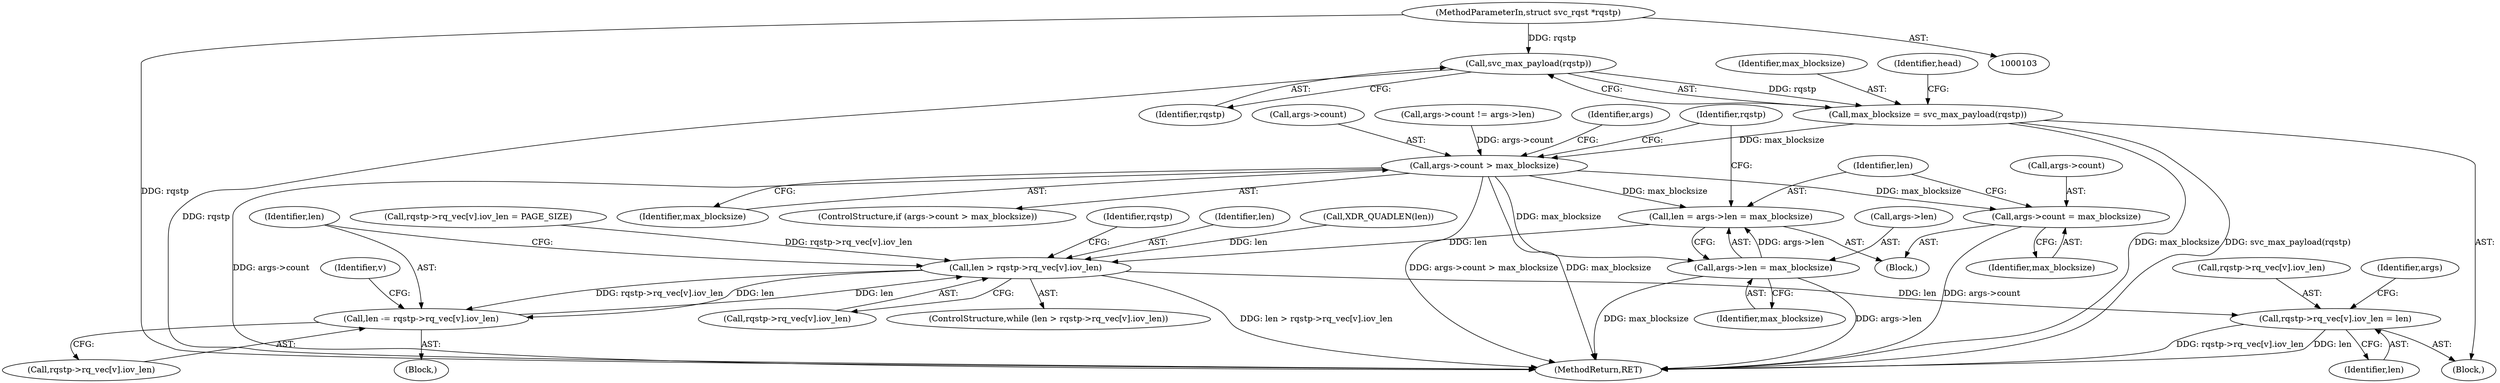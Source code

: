 digraph "0_linux_13bf9fbff0e5e099e2b6f003a0ab8ae145436309_0@pointer" {
"1000115" [label="(Call,svc_max_payload(rqstp))"];
"1000104" [label="(MethodParameterIn,struct svc_rqst *rqstp)"];
"1000113" [label="(Call,max_blocksize = svc_max_payload(rqstp))"];
"1000240" [label="(Call,args->count > max_blocksize)"];
"1000246" [label="(Call,args->count = max_blocksize)"];
"1000251" [label="(Call,len = args->len = max_blocksize)"];
"1000286" [label="(Call,len > rqstp->rq_vec[v].iov_len)"];
"1000296" [label="(Call,len -= rqstp->rq_vec[v].iov_len)"];
"1000330" [label="(Call,rqstp->rq_vec[v].iov_len = len)"];
"1000253" [label="(Call,args->len = max_blocksize)"];
"1000285" [label="(ControlStructure,while (len > rqstp->rq_vec[v].iov_len))"];
"1000348" [label="(MethodReturn,RET)"];
"1000250" [label="(Identifier,max_blocksize)"];
"1000287" [label="(Identifier,len)"];
"1000330" [label="(Call,rqstp->rq_vec[v].iov_len = len)"];
"1000321" [label="(Call,rqstp->rq_vec[v].iov_len = PAGE_SIZE)"];
"1000247" [label="(Call,args->count)"];
"1000246" [label="(Call,args->count = max_blocksize)"];
"1000334" [label="(Identifier,rqstp)"];
"1000257" [label="(Identifier,max_blocksize)"];
"1000252" [label="(Identifier,len)"];
"1000297" [label="(Identifier,len)"];
"1000331" [label="(Call,rqstp->rq_vec[v].iov_len)"];
"1000104" [label="(MethodParameterIn,struct svc_rqst *rqstp)"];
"1000248" [label="(Identifier,args)"];
"1000295" [label="(Block,)"];
"1000286" [label="(Call,len > rqstp->rq_vec[v].iov_len)"];
"1000251" [label="(Call,len = args->len = max_blocksize)"];
"1000113" [label="(Call,max_blocksize = svc_max_payload(rqstp))"];
"1000119" [label="(Identifier,head)"];
"1000298" [label="(Call,rqstp->rq_vec[v].iov_len)"];
"1000245" [label="(Block,)"];
"1000341" [label="(Identifier,args)"];
"1000240" [label="(Call,args->count > max_blocksize)"];
"1000107" [label="(Block,)"];
"1000241" [label="(Call,args->count)"];
"1000116" [label="(Identifier,rqstp)"];
"1000253" [label="(Call,args->len = max_blocksize)"];
"1000195" [label="(Call,args->count != args->len)"];
"1000244" [label="(Identifier,max_blocksize)"];
"1000338" [label="(Identifier,len)"];
"1000115" [label="(Call,svc_max_payload(rqstp))"];
"1000306" [label="(Identifier,v)"];
"1000288" [label="(Call,rqstp->rq_vec[v].iov_len)"];
"1000114" [label="(Identifier,max_blocksize)"];
"1000234" [label="(Call,XDR_QUADLEN(len))"];
"1000262" [label="(Identifier,rqstp)"];
"1000239" [label="(ControlStructure,if (args->count > max_blocksize))"];
"1000296" [label="(Call,len -= rqstp->rq_vec[v].iov_len)"];
"1000254" [label="(Call,args->len)"];
"1000115" -> "1000113"  [label="AST: "];
"1000115" -> "1000116"  [label="CFG: "];
"1000116" -> "1000115"  [label="AST: "];
"1000113" -> "1000115"  [label="CFG: "];
"1000115" -> "1000348"  [label="DDG: rqstp"];
"1000115" -> "1000113"  [label="DDG: rqstp"];
"1000104" -> "1000115"  [label="DDG: rqstp"];
"1000104" -> "1000103"  [label="AST: "];
"1000104" -> "1000348"  [label="DDG: rqstp"];
"1000113" -> "1000107"  [label="AST: "];
"1000114" -> "1000113"  [label="AST: "];
"1000119" -> "1000113"  [label="CFG: "];
"1000113" -> "1000348"  [label="DDG: max_blocksize"];
"1000113" -> "1000348"  [label="DDG: svc_max_payload(rqstp)"];
"1000113" -> "1000240"  [label="DDG: max_blocksize"];
"1000240" -> "1000239"  [label="AST: "];
"1000240" -> "1000244"  [label="CFG: "];
"1000241" -> "1000240"  [label="AST: "];
"1000244" -> "1000240"  [label="AST: "];
"1000248" -> "1000240"  [label="CFG: "];
"1000262" -> "1000240"  [label="CFG: "];
"1000240" -> "1000348"  [label="DDG: args->count > max_blocksize"];
"1000240" -> "1000348"  [label="DDG: max_blocksize"];
"1000240" -> "1000348"  [label="DDG: args->count"];
"1000195" -> "1000240"  [label="DDG: args->count"];
"1000240" -> "1000246"  [label="DDG: max_blocksize"];
"1000240" -> "1000251"  [label="DDG: max_blocksize"];
"1000240" -> "1000253"  [label="DDG: max_blocksize"];
"1000246" -> "1000245"  [label="AST: "];
"1000246" -> "1000250"  [label="CFG: "];
"1000247" -> "1000246"  [label="AST: "];
"1000250" -> "1000246"  [label="AST: "];
"1000252" -> "1000246"  [label="CFG: "];
"1000246" -> "1000348"  [label="DDG: args->count"];
"1000251" -> "1000245"  [label="AST: "];
"1000251" -> "1000253"  [label="CFG: "];
"1000252" -> "1000251"  [label="AST: "];
"1000253" -> "1000251"  [label="AST: "];
"1000262" -> "1000251"  [label="CFG: "];
"1000253" -> "1000251"  [label="DDG: args->len"];
"1000251" -> "1000286"  [label="DDG: len"];
"1000286" -> "1000285"  [label="AST: "];
"1000286" -> "1000288"  [label="CFG: "];
"1000287" -> "1000286"  [label="AST: "];
"1000288" -> "1000286"  [label="AST: "];
"1000297" -> "1000286"  [label="CFG: "];
"1000334" -> "1000286"  [label="CFG: "];
"1000286" -> "1000348"  [label="DDG: len > rqstp->rq_vec[v].iov_len"];
"1000234" -> "1000286"  [label="DDG: len"];
"1000296" -> "1000286"  [label="DDG: len"];
"1000321" -> "1000286"  [label="DDG: rqstp->rq_vec[v].iov_len"];
"1000286" -> "1000296"  [label="DDG: rqstp->rq_vec[v].iov_len"];
"1000286" -> "1000296"  [label="DDG: len"];
"1000286" -> "1000330"  [label="DDG: len"];
"1000296" -> "1000295"  [label="AST: "];
"1000296" -> "1000298"  [label="CFG: "];
"1000297" -> "1000296"  [label="AST: "];
"1000298" -> "1000296"  [label="AST: "];
"1000306" -> "1000296"  [label="CFG: "];
"1000330" -> "1000107"  [label="AST: "];
"1000330" -> "1000338"  [label="CFG: "];
"1000331" -> "1000330"  [label="AST: "];
"1000338" -> "1000330"  [label="AST: "];
"1000341" -> "1000330"  [label="CFG: "];
"1000330" -> "1000348"  [label="DDG: rqstp->rq_vec[v].iov_len"];
"1000330" -> "1000348"  [label="DDG: len"];
"1000253" -> "1000257"  [label="CFG: "];
"1000254" -> "1000253"  [label="AST: "];
"1000257" -> "1000253"  [label="AST: "];
"1000253" -> "1000348"  [label="DDG: args->len"];
"1000253" -> "1000348"  [label="DDG: max_blocksize"];
}
